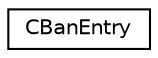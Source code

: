 digraph "Graphical Class Hierarchy"
{
  edge [fontname="Helvetica",fontsize="10",labelfontname="Helvetica",labelfontsize="10"];
  node [fontname="Helvetica",fontsize="10",shape=record];
  rankdir="LR";
  Node0 [label="CBanEntry",height=0.2,width=0.4,color="black", fillcolor="white", style="filled",URL="$d7/d08/class_c_ban_entry.html"];
}
